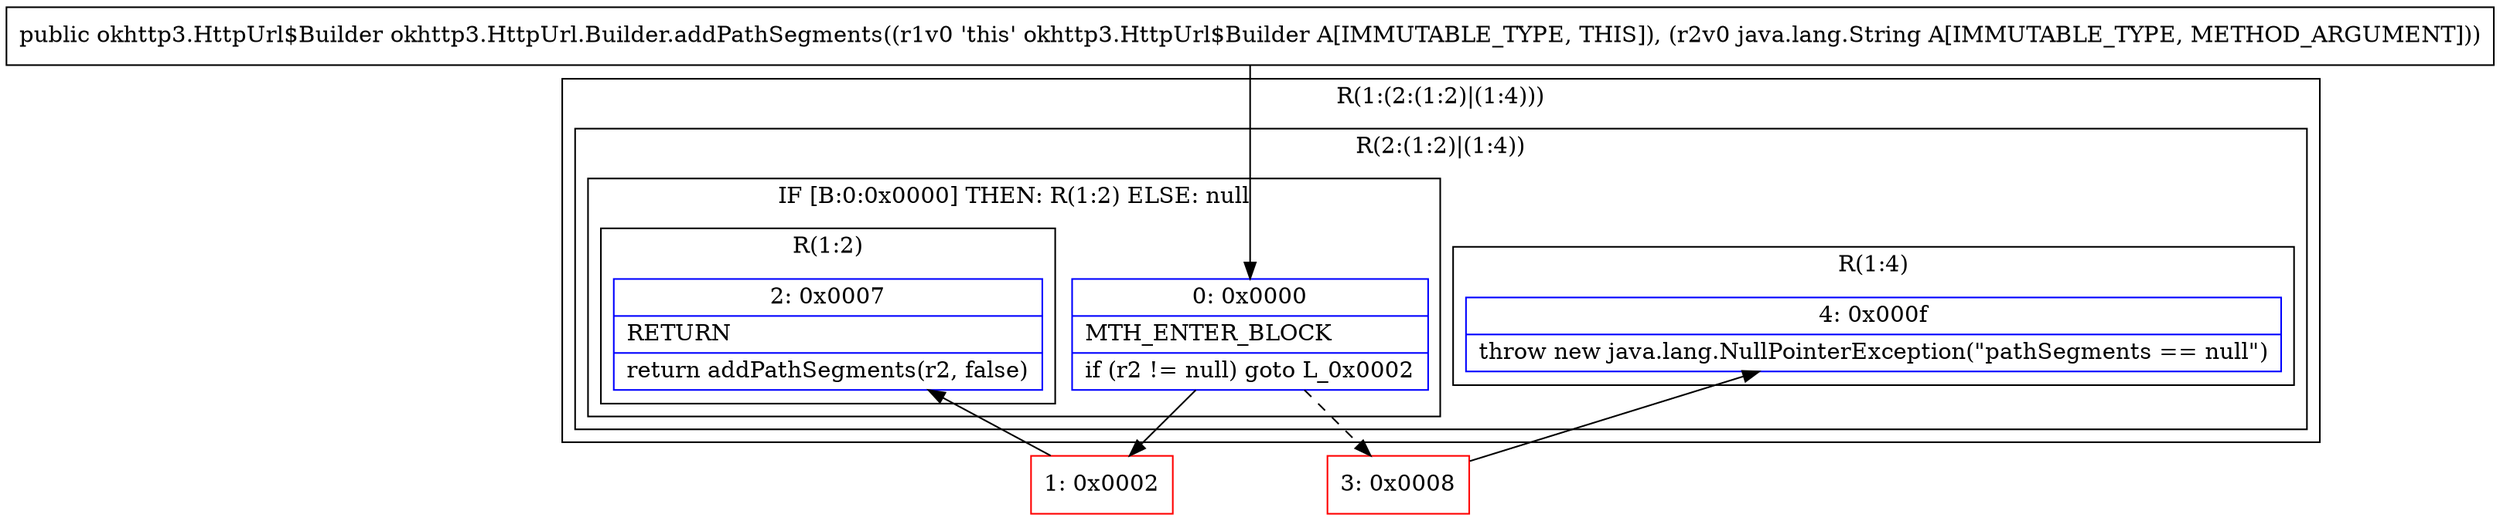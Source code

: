 digraph "CFG forokhttp3.HttpUrl.Builder.addPathSegments(Ljava\/lang\/String;)Lokhttp3\/HttpUrl$Builder;" {
subgraph cluster_Region_1280304077 {
label = "R(1:(2:(1:2)|(1:4)))";
node [shape=record,color=blue];
subgraph cluster_Region_639437217 {
label = "R(2:(1:2)|(1:4))";
node [shape=record,color=blue];
subgraph cluster_IfRegion_1358584931 {
label = "IF [B:0:0x0000] THEN: R(1:2) ELSE: null";
node [shape=record,color=blue];
Node_0 [shape=record,label="{0\:\ 0x0000|MTH_ENTER_BLOCK\l|if (r2 != null) goto L_0x0002\l}"];
subgraph cluster_Region_105054061 {
label = "R(1:2)";
node [shape=record,color=blue];
Node_2 [shape=record,label="{2\:\ 0x0007|RETURN\l|return addPathSegments(r2, false)\l}"];
}
}
subgraph cluster_Region_891303395 {
label = "R(1:4)";
node [shape=record,color=blue];
Node_4 [shape=record,label="{4\:\ 0x000f|throw new java.lang.NullPointerException(\"pathSegments == null\")\l}"];
}
}
}
Node_1 [shape=record,color=red,label="{1\:\ 0x0002}"];
Node_3 [shape=record,color=red,label="{3\:\ 0x0008}"];
MethodNode[shape=record,label="{public okhttp3.HttpUrl$Builder okhttp3.HttpUrl.Builder.addPathSegments((r1v0 'this' okhttp3.HttpUrl$Builder A[IMMUTABLE_TYPE, THIS]), (r2v0 java.lang.String A[IMMUTABLE_TYPE, METHOD_ARGUMENT])) }"];
MethodNode -> Node_0;
Node_0 -> Node_1;
Node_0 -> Node_3[style=dashed];
Node_1 -> Node_2;
Node_3 -> Node_4;
}

